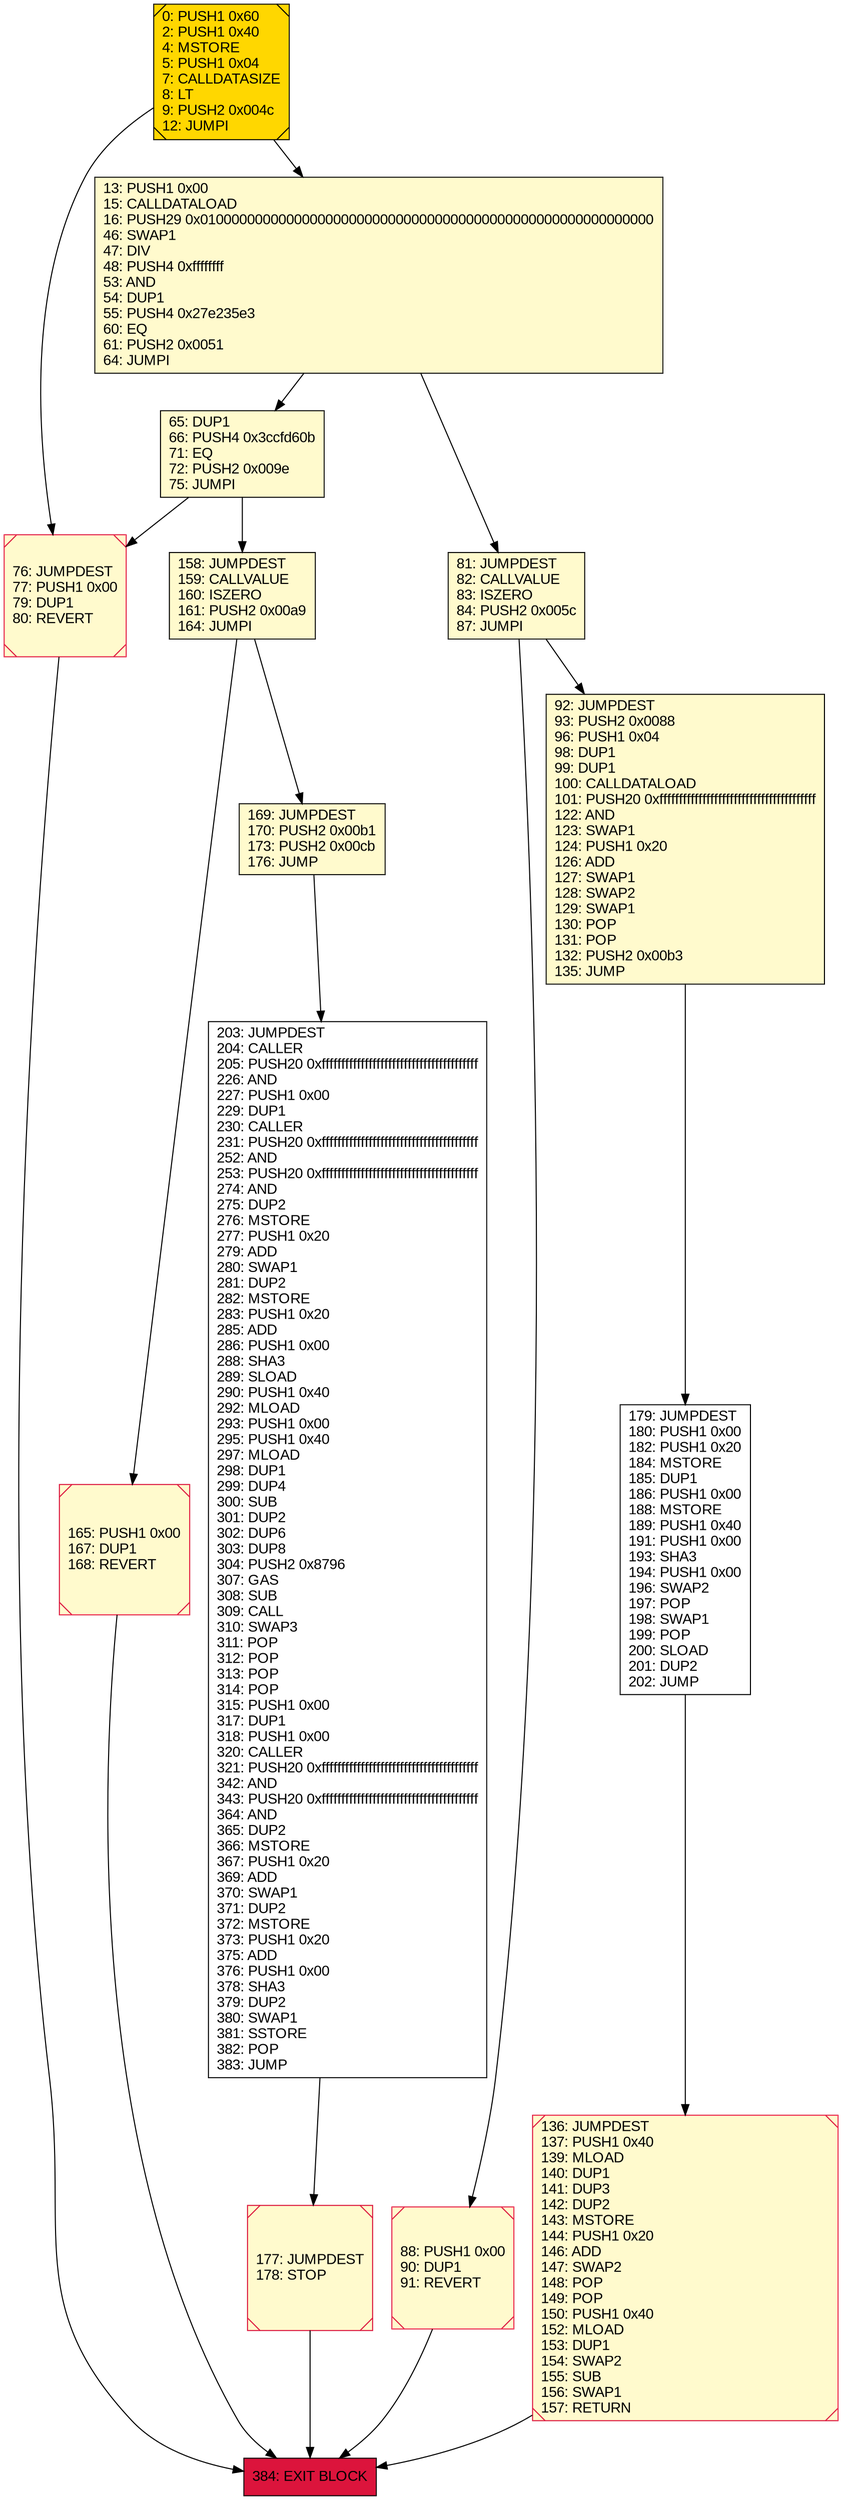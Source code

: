 digraph G {
bgcolor=transparent rankdir=UD;
node [shape=box style=filled color=black fillcolor=white fontname=arial fontcolor=black];
384 [label="384: EXIT BLOCK\l" fillcolor=crimson ];
165 [label="165: PUSH1 0x00\l167: DUP1\l168: REVERT\l" fillcolor=lemonchiffon shape=Msquare color=crimson ];
177 [label="177: JUMPDEST\l178: STOP\l" fillcolor=lemonchiffon shape=Msquare color=crimson ];
0 [label="0: PUSH1 0x60\l2: PUSH1 0x40\l4: MSTORE\l5: PUSH1 0x04\l7: CALLDATASIZE\l8: LT\l9: PUSH2 0x004c\l12: JUMPI\l" fillcolor=lemonchiffon shape=Msquare fillcolor=gold ];
179 [label="179: JUMPDEST\l180: PUSH1 0x00\l182: PUSH1 0x20\l184: MSTORE\l185: DUP1\l186: PUSH1 0x00\l188: MSTORE\l189: PUSH1 0x40\l191: PUSH1 0x00\l193: SHA3\l194: PUSH1 0x00\l196: SWAP2\l197: POP\l198: SWAP1\l199: POP\l200: SLOAD\l201: DUP2\l202: JUMP\l" ];
76 [label="76: JUMPDEST\l77: PUSH1 0x00\l79: DUP1\l80: REVERT\l" fillcolor=lemonchiffon shape=Msquare color=crimson ];
65 [label="65: DUP1\l66: PUSH4 0x3ccfd60b\l71: EQ\l72: PUSH2 0x009e\l75: JUMPI\l" fillcolor=lemonchiffon ];
81 [label="81: JUMPDEST\l82: CALLVALUE\l83: ISZERO\l84: PUSH2 0x005c\l87: JUMPI\l" fillcolor=lemonchiffon ];
158 [label="158: JUMPDEST\l159: CALLVALUE\l160: ISZERO\l161: PUSH2 0x00a9\l164: JUMPI\l" fillcolor=lemonchiffon ];
203 [label="203: JUMPDEST\l204: CALLER\l205: PUSH20 0xffffffffffffffffffffffffffffffffffffffff\l226: AND\l227: PUSH1 0x00\l229: DUP1\l230: CALLER\l231: PUSH20 0xffffffffffffffffffffffffffffffffffffffff\l252: AND\l253: PUSH20 0xffffffffffffffffffffffffffffffffffffffff\l274: AND\l275: DUP2\l276: MSTORE\l277: PUSH1 0x20\l279: ADD\l280: SWAP1\l281: DUP2\l282: MSTORE\l283: PUSH1 0x20\l285: ADD\l286: PUSH1 0x00\l288: SHA3\l289: SLOAD\l290: PUSH1 0x40\l292: MLOAD\l293: PUSH1 0x00\l295: PUSH1 0x40\l297: MLOAD\l298: DUP1\l299: DUP4\l300: SUB\l301: DUP2\l302: DUP6\l303: DUP8\l304: PUSH2 0x8796\l307: GAS\l308: SUB\l309: CALL\l310: SWAP3\l311: POP\l312: POP\l313: POP\l314: POP\l315: PUSH1 0x00\l317: DUP1\l318: PUSH1 0x00\l320: CALLER\l321: PUSH20 0xffffffffffffffffffffffffffffffffffffffff\l342: AND\l343: PUSH20 0xffffffffffffffffffffffffffffffffffffffff\l364: AND\l365: DUP2\l366: MSTORE\l367: PUSH1 0x20\l369: ADD\l370: SWAP1\l371: DUP2\l372: MSTORE\l373: PUSH1 0x20\l375: ADD\l376: PUSH1 0x00\l378: SHA3\l379: DUP2\l380: SWAP1\l381: SSTORE\l382: POP\l383: JUMP\l" ];
88 [label="88: PUSH1 0x00\l90: DUP1\l91: REVERT\l" fillcolor=lemonchiffon shape=Msquare color=crimson ];
169 [label="169: JUMPDEST\l170: PUSH2 0x00b1\l173: PUSH2 0x00cb\l176: JUMP\l" fillcolor=lemonchiffon ];
136 [label="136: JUMPDEST\l137: PUSH1 0x40\l139: MLOAD\l140: DUP1\l141: DUP3\l142: DUP2\l143: MSTORE\l144: PUSH1 0x20\l146: ADD\l147: SWAP2\l148: POP\l149: POP\l150: PUSH1 0x40\l152: MLOAD\l153: DUP1\l154: SWAP2\l155: SUB\l156: SWAP1\l157: RETURN\l" fillcolor=lemonchiffon shape=Msquare color=crimson ];
13 [label="13: PUSH1 0x00\l15: CALLDATALOAD\l16: PUSH29 0x0100000000000000000000000000000000000000000000000000000000\l46: SWAP1\l47: DIV\l48: PUSH4 0xffffffff\l53: AND\l54: DUP1\l55: PUSH4 0x27e235e3\l60: EQ\l61: PUSH2 0x0051\l64: JUMPI\l" fillcolor=lemonchiffon ];
92 [label="92: JUMPDEST\l93: PUSH2 0x0088\l96: PUSH1 0x04\l98: DUP1\l99: DUP1\l100: CALLDATALOAD\l101: PUSH20 0xffffffffffffffffffffffffffffffffffffffff\l122: AND\l123: SWAP1\l124: PUSH1 0x20\l126: ADD\l127: SWAP1\l128: SWAP2\l129: SWAP1\l130: POP\l131: POP\l132: PUSH2 0x00b3\l135: JUMP\l" fillcolor=lemonchiffon ];
169 -> 203;
165 -> 384;
177 -> 384;
65 -> 158;
76 -> 384;
81 -> 88;
13 -> 65;
13 -> 81;
158 -> 169;
81 -> 92;
0 -> 76;
158 -> 165;
179 -> 136;
92 -> 179;
65 -> 76;
88 -> 384;
0 -> 13;
136 -> 384;
203 -> 177;
}
